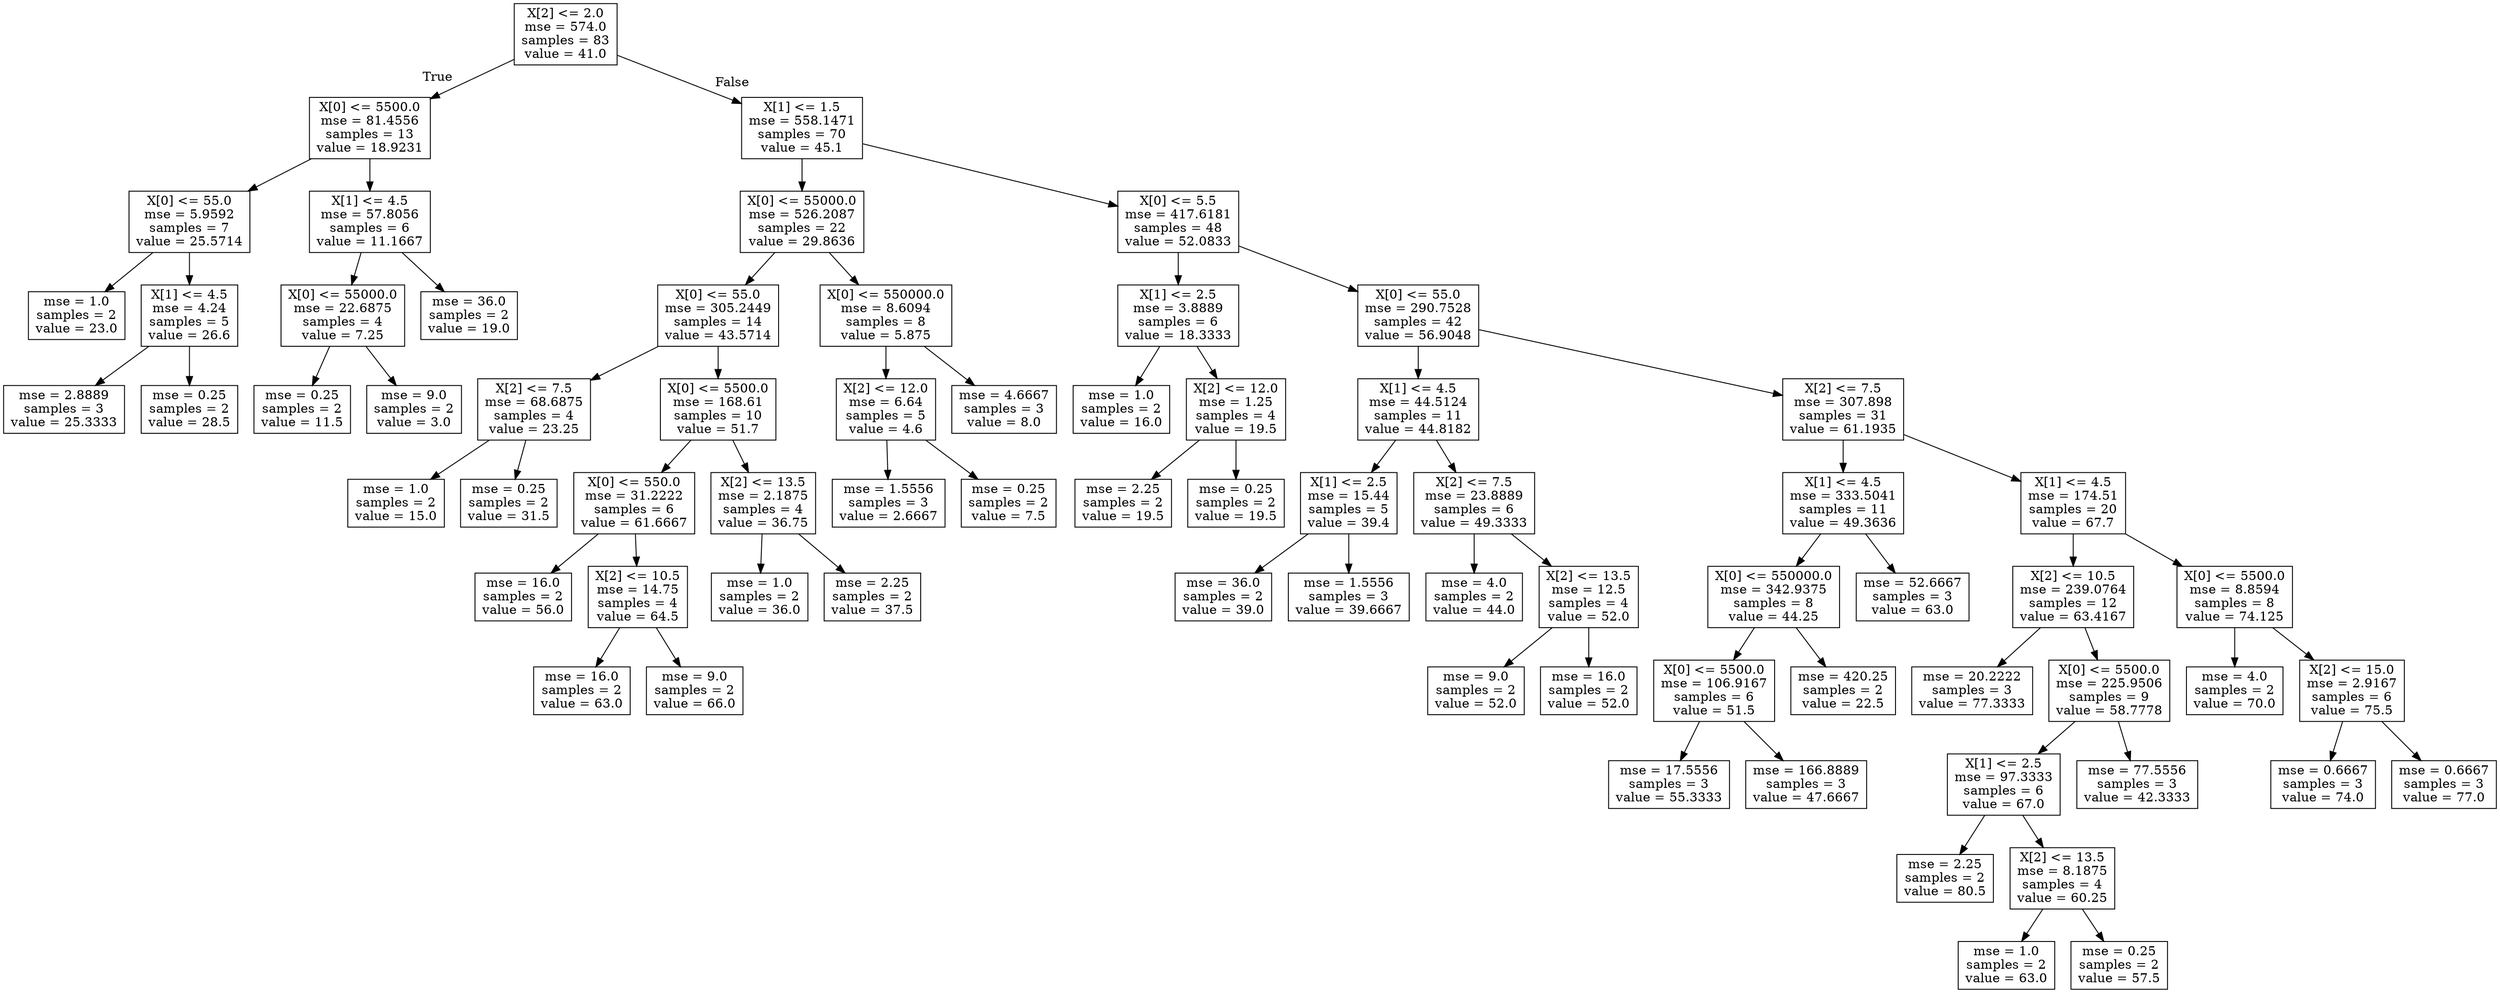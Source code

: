 digraph Tree {
node [shape=box] ;
0 [label="X[2] <= 2.0\nmse = 574.0\nsamples = 83\nvalue = 41.0"] ;
1 [label="X[0] <= 5500.0\nmse = 81.4556\nsamples = 13\nvalue = 18.9231"] ;
0 -> 1 [labeldistance=2.5, labelangle=45, headlabel="True"] ;
2 [label="X[0] <= 55.0\nmse = 5.9592\nsamples = 7\nvalue = 25.5714"] ;
1 -> 2 ;
3 [label="mse = 1.0\nsamples = 2\nvalue = 23.0"] ;
2 -> 3 ;
4 [label="X[1] <= 4.5\nmse = 4.24\nsamples = 5\nvalue = 26.6"] ;
2 -> 4 ;
5 [label="mse = 2.8889\nsamples = 3\nvalue = 25.3333"] ;
4 -> 5 ;
6 [label="mse = 0.25\nsamples = 2\nvalue = 28.5"] ;
4 -> 6 ;
7 [label="X[1] <= 4.5\nmse = 57.8056\nsamples = 6\nvalue = 11.1667"] ;
1 -> 7 ;
8 [label="X[0] <= 55000.0\nmse = 22.6875\nsamples = 4\nvalue = 7.25"] ;
7 -> 8 ;
9 [label="mse = 0.25\nsamples = 2\nvalue = 11.5"] ;
8 -> 9 ;
10 [label="mse = 9.0\nsamples = 2\nvalue = 3.0"] ;
8 -> 10 ;
11 [label="mse = 36.0\nsamples = 2\nvalue = 19.0"] ;
7 -> 11 ;
12 [label="X[1] <= 1.5\nmse = 558.1471\nsamples = 70\nvalue = 45.1"] ;
0 -> 12 [labeldistance=2.5, labelangle=-45, headlabel="False"] ;
13 [label="X[0] <= 55000.0\nmse = 526.2087\nsamples = 22\nvalue = 29.8636"] ;
12 -> 13 ;
14 [label="X[0] <= 55.0\nmse = 305.2449\nsamples = 14\nvalue = 43.5714"] ;
13 -> 14 ;
15 [label="X[2] <= 7.5\nmse = 68.6875\nsamples = 4\nvalue = 23.25"] ;
14 -> 15 ;
16 [label="mse = 1.0\nsamples = 2\nvalue = 15.0"] ;
15 -> 16 ;
17 [label="mse = 0.25\nsamples = 2\nvalue = 31.5"] ;
15 -> 17 ;
18 [label="X[0] <= 5500.0\nmse = 168.61\nsamples = 10\nvalue = 51.7"] ;
14 -> 18 ;
19 [label="X[0] <= 550.0\nmse = 31.2222\nsamples = 6\nvalue = 61.6667"] ;
18 -> 19 ;
20 [label="mse = 16.0\nsamples = 2\nvalue = 56.0"] ;
19 -> 20 ;
21 [label="X[2] <= 10.5\nmse = 14.75\nsamples = 4\nvalue = 64.5"] ;
19 -> 21 ;
22 [label="mse = 16.0\nsamples = 2\nvalue = 63.0"] ;
21 -> 22 ;
23 [label="mse = 9.0\nsamples = 2\nvalue = 66.0"] ;
21 -> 23 ;
24 [label="X[2] <= 13.5\nmse = 2.1875\nsamples = 4\nvalue = 36.75"] ;
18 -> 24 ;
25 [label="mse = 1.0\nsamples = 2\nvalue = 36.0"] ;
24 -> 25 ;
26 [label="mse = 2.25\nsamples = 2\nvalue = 37.5"] ;
24 -> 26 ;
27 [label="X[0] <= 550000.0\nmse = 8.6094\nsamples = 8\nvalue = 5.875"] ;
13 -> 27 ;
28 [label="X[2] <= 12.0\nmse = 6.64\nsamples = 5\nvalue = 4.6"] ;
27 -> 28 ;
29 [label="mse = 1.5556\nsamples = 3\nvalue = 2.6667"] ;
28 -> 29 ;
30 [label="mse = 0.25\nsamples = 2\nvalue = 7.5"] ;
28 -> 30 ;
31 [label="mse = 4.6667\nsamples = 3\nvalue = 8.0"] ;
27 -> 31 ;
32 [label="X[0] <= 5.5\nmse = 417.6181\nsamples = 48\nvalue = 52.0833"] ;
12 -> 32 ;
33 [label="X[1] <= 2.5\nmse = 3.8889\nsamples = 6\nvalue = 18.3333"] ;
32 -> 33 ;
34 [label="mse = 1.0\nsamples = 2\nvalue = 16.0"] ;
33 -> 34 ;
35 [label="X[2] <= 12.0\nmse = 1.25\nsamples = 4\nvalue = 19.5"] ;
33 -> 35 ;
36 [label="mse = 2.25\nsamples = 2\nvalue = 19.5"] ;
35 -> 36 ;
37 [label="mse = 0.25\nsamples = 2\nvalue = 19.5"] ;
35 -> 37 ;
38 [label="X[0] <= 55.0\nmse = 290.7528\nsamples = 42\nvalue = 56.9048"] ;
32 -> 38 ;
39 [label="X[1] <= 4.5\nmse = 44.5124\nsamples = 11\nvalue = 44.8182"] ;
38 -> 39 ;
40 [label="X[1] <= 2.5\nmse = 15.44\nsamples = 5\nvalue = 39.4"] ;
39 -> 40 ;
41 [label="mse = 36.0\nsamples = 2\nvalue = 39.0"] ;
40 -> 41 ;
42 [label="mse = 1.5556\nsamples = 3\nvalue = 39.6667"] ;
40 -> 42 ;
43 [label="X[2] <= 7.5\nmse = 23.8889\nsamples = 6\nvalue = 49.3333"] ;
39 -> 43 ;
44 [label="mse = 4.0\nsamples = 2\nvalue = 44.0"] ;
43 -> 44 ;
45 [label="X[2] <= 13.5\nmse = 12.5\nsamples = 4\nvalue = 52.0"] ;
43 -> 45 ;
46 [label="mse = 9.0\nsamples = 2\nvalue = 52.0"] ;
45 -> 46 ;
47 [label="mse = 16.0\nsamples = 2\nvalue = 52.0"] ;
45 -> 47 ;
48 [label="X[2] <= 7.5\nmse = 307.898\nsamples = 31\nvalue = 61.1935"] ;
38 -> 48 ;
49 [label="X[1] <= 4.5\nmse = 333.5041\nsamples = 11\nvalue = 49.3636"] ;
48 -> 49 ;
50 [label="X[0] <= 550000.0\nmse = 342.9375\nsamples = 8\nvalue = 44.25"] ;
49 -> 50 ;
51 [label="X[0] <= 5500.0\nmse = 106.9167\nsamples = 6\nvalue = 51.5"] ;
50 -> 51 ;
52 [label="mse = 17.5556\nsamples = 3\nvalue = 55.3333"] ;
51 -> 52 ;
53 [label="mse = 166.8889\nsamples = 3\nvalue = 47.6667"] ;
51 -> 53 ;
54 [label="mse = 420.25\nsamples = 2\nvalue = 22.5"] ;
50 -> 54 ;
55 [label="mse = 52.6667\nsamples = 3\nvalue = 63.0"] ;
49 -> 55 ;
56 [label="X[1] <= 4.5\nmse = 174.51\nsamples = 20\nvalue = 67.7"] ;
48 -> 56 ;
57 [label="X[2] <= 10.5\nmse = 239.0764\nsamples = 12\nvalue = 63.4167"] ;
56 -> 57 ;
58 [label="mse = 20.2222\nsamples = 3\nvalue = 77.3333"] ;
57 -> 58 ;
59 [label="X[0] <= 5500.0\nmse = 225.9506\nsamples = 9\nvalue = 58.7778"] ;
57 -> 59 ;
60 [label="X[1] <= 2.5\nmse = 97.3333\nsamples = 6\nvalue = 67.0"] ;
59 -> 60 ;
61 [label="mse = 2.25\nsamples = 2\nvalue = 80.5"] ;
60 -> 61 ;
62 [label="X[2] <= 13.5\nmse = 8.1875\nsamples = 4\nvalue = 60.25"] ;
60 -> 62 ;
63 [label="mse = 1.0\nsamples = 2\nvalue = 63.0"] ;
62 -> 63 ;
64 [label="mse = 0.25\nsamples = 2\nvalue = 57.5"] ;
62 -> 64 ;
65 [label="mse = 77.5556\nsamples = 3\nvalue = 42.3333"] ;
59 -> 65 ;
66 [label="X[0] <= 5500.0\nmse = 8.8594\nsamples = 8\nvalue = 74.125"] ;
56 -> 66 ;
67 [label="mse = 4.0\nsamples = 2\nvalue = 70.0"] ;
66 -> 67 ;
68 [label="X[2] <= 15.0\nmse = 2.9167\nsamples = 6\nvalue = 75.5"] ;
66 -> 68 ;
69 [label="mse = 0.6667\nsamples = 3\nvalue = 74.0"] ;
68 -> 69 ;
70 [label="mse = 0.6667\nsamples = 3\nvalue = 77.0"] ;
68 -> 70 ;
}